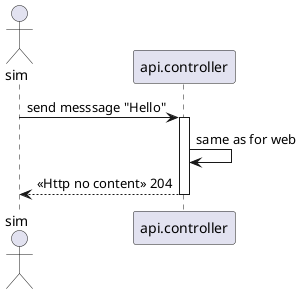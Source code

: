 @startuml
actor sim
participant api.controller

sim -> api.controller : send messsage "Hello"
activate api.controller

api.controller -> api.controller : same as for web

sim <-- api.controller : <<Http no content>> 204
deactivate api.controller
@enduml